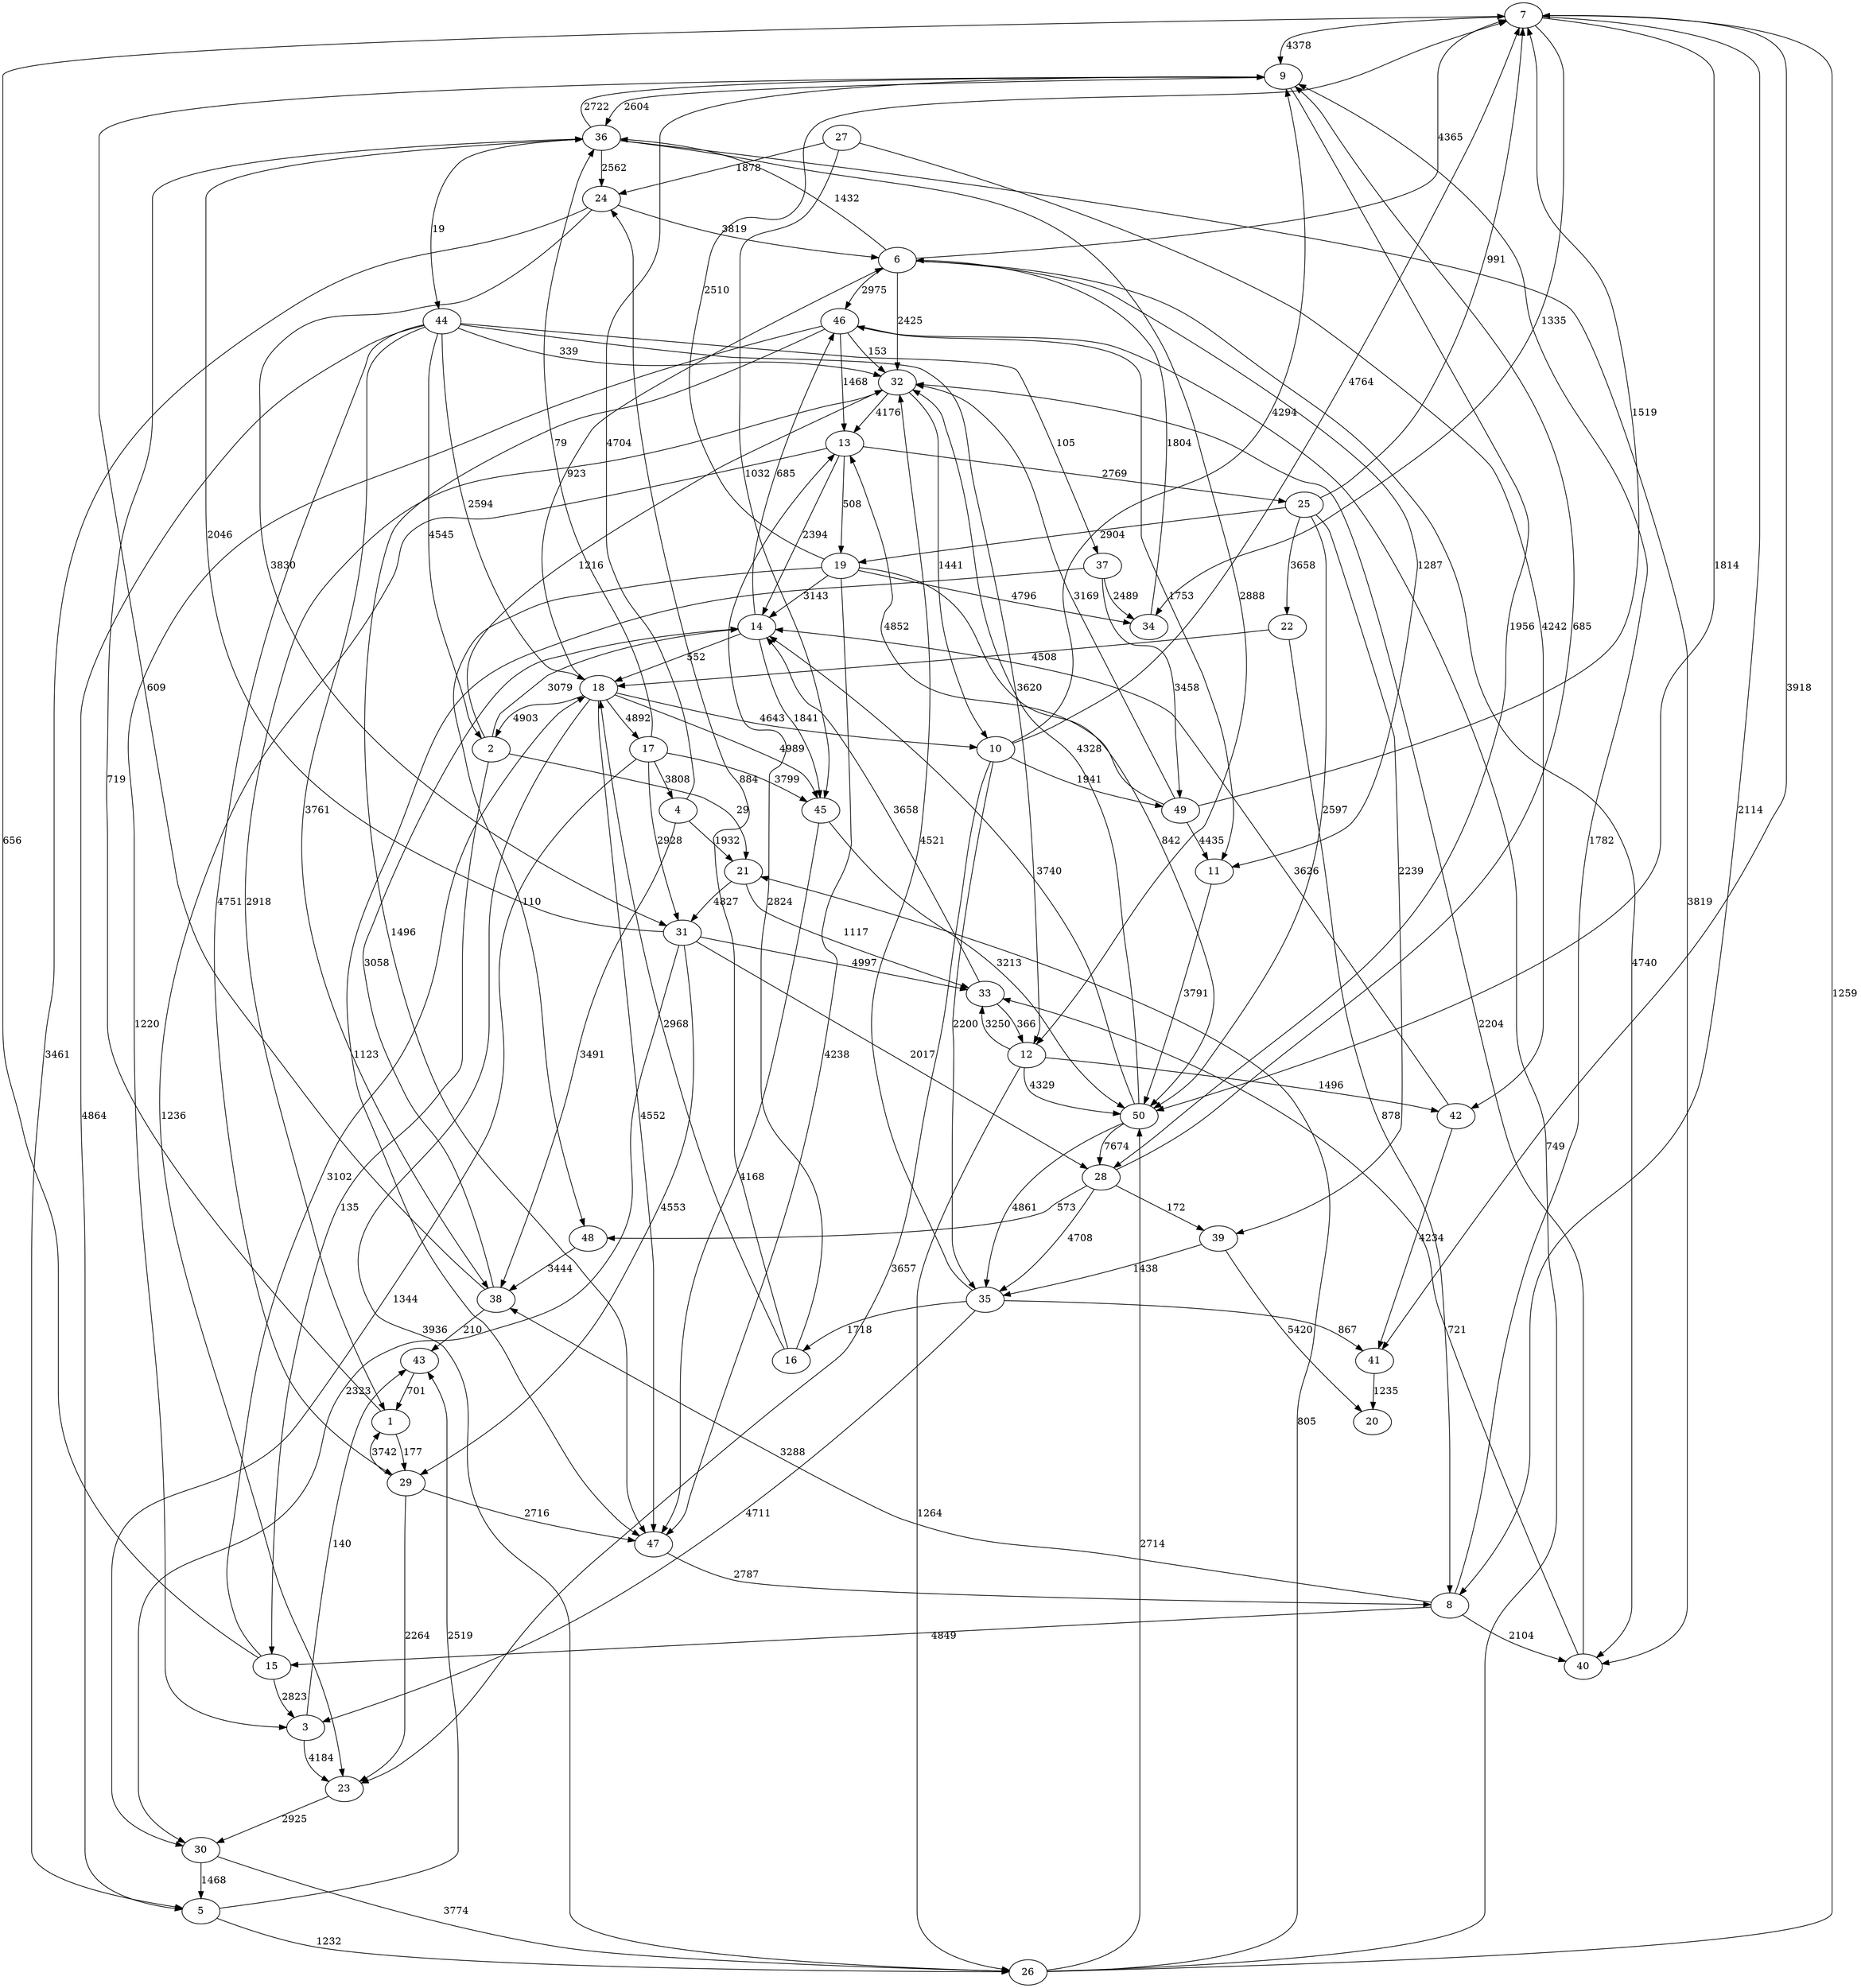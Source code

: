strict digraph  {
	7 -> 9	 [label=4378];
	7 -> 8	 [label=2114];
	7 -> 50	 [label=1814];
	7 -> 41	 [label=3918];
	7 -> 34	 [label=1335];
	9 -> 36	 [label=2604];
	9 -> 28	 [label=1956];
	8 -> 9	 [label=1782];
	8 -> 15	 [label=4849];
	8 -> 40	 [label=2104];
	8 -> 38	 [label=3288];
	50 -> 28	 [label=7674];
	50 -> 32	 [label=4328];
	50 -> 14	 [label=3740];
	50 -> 35	 [label=4861];
	41 -> 20	 [label=1235];
	34 -> 6	 [label=1804];
	36 -> 9	 [label=2722];
	36 -> 44	 [label=19];
	36 -> 40	 [label=3819];
	36 -> 12	 [label=2888];
	36 -> 24	 [label=2562];
	28 -> 9	 [label=685];
	28 -> 35	 [label=4708];
	28 -> 39	 [label=172];
	28 -> 48	 [label=573];
	49 -> 7	 [label=1519];
	49 -> 11	 [label=4435];
	49 -> 32	 [label=3169];
	49 -> 13	 [label=4852];
	11 -> 50	 [label=3791];
	32 -> 13	 [label=4176];
	32 -> 10	 [label=1441];
	32 -> 1	 [label=2918];
	13 -> 14	 [label=2394];
	13 -> 23	 [label=1236];
	13 -> 19	 [label=508];
	13 -> 25	 [label=2769];
	2 -> 32	 [label=1216];
	2 -> 21	 [label=29];
	2 -> 15	 [label=135];
	2 -> 14	 [label=3079];
	21 -> 33	 [label=1117];
	21 -> 31	 [label=4827];
	15 -> 7	 [label=656];
	15 -> 18	 [label=3102];
	15 -> 3	 [label=2823];
	14 -> 18	 [label=552];
	14 -> 45	 [label=1841];
	14 -> 46	 [label=685];
	10 -> 7	 [label=4764];
	10 -> 9	 [label=4294];
	10 -> 49	 [label=1941];
	10 -> 35	 [label=2200];
	10 -> 23	 [label=3657];
	1 -> 36	 [label=719];
	1 -> 29	 [label=177];
	44 -> 32	 [label=339];
	44 -> 2	 [label=4545];
	44 -> 12	 [label=3620];
	44 -> 5	 [label=4864];
	44 -> 29	 [label=4751];
	44 -> 18	 [label=2594];
	44 -> 38	 [label=3761];
	44 -> 37	 [label=105];
	40 -> 32	 [label=2204];
	40 -> 33	 [label=721];
	12 -> 50	 [label=4329];
	12 -> 33	 [label=3250];
	12 -> 26	 [label=1264];
	12 -> 42	 [label=1496];
	24 -> 5	 [label=3461];
	24 -> 6	 [label=3819];
	24 -> 31	 [label=3830];
	5 -> 43	 [label=2519];
	5 -> 26	 [label=1232];
	29 -> 1	 [label=3742];
	29 -> 47	 [label=2716];
	29 -> 23	 [label=2264];
	18 -> 2	 [label=4903];
	18 -> 10	 [label=4643];
	18 -> 45	 [label=4989];
	18 -> 47	 [label=4552];
	18 -> 6	 [label=923];
	18 -> 26	 [label=3936];
	18 -> 17	 [label=4892];
	38 -> 9	 [label=609];
	38 -> 14	 [label=3058];
	38 -> 43	 [label=210];
	37 -> 34	 [label=2489];
	37 -> 49	 [label=3458];
	37 -> 47	 [label=1123];
	45 -> 50	 [label=3213];
	45 -> 47	 [label=4168];
	47 -> 8	 [label=2787];
	35 -> 41	 [label=867];
	35 -> 32	 [label=4521];
	35 -> 3	 [label=4711];
	35 -> 16	 [label=1718];
	33 -> 14	 [label=3658];
	33 -> 12	 [label=366];
	6 -> 7	 [label=4365];
	6 -> 36	 [label=1432];
	6 -> 11	 [label=1287];
	6 -> 32	 [label=2425];
	6 -> 40	 [label=4740];
	6 -> 46	 [label=2975];
	46 -> 11	 [label=1753];
	46 -> 32	 [label=153];
	46 -> 13	 [label=1468];
	46 -> 47	 [label=1496];
	46 -> 3	 [label=1220];
	43 -> 1	 [label=701];
	31 -> 36	 [label=2046];
	31 -> 28	 [label=2017];
	31 -> 29	 [label=4553];
	31 -> 33	 [label=4997];
	31 -> 30	 [label=2323];
	26 -> 7	 [label=1259];
	26 -> 50	 [label=2714];
	26 -> 21	 [label=805];
	26 -> 46	 [label=749];
	23 -> 30	 [label=2925];
	19 -> 7	 [label=2510];
	19 -> 50	 [label=842];
	19 -> 34	 [label=4796];
	19 -> 14	 [label=3143];
	19 -> 47	 [label=4238];
	19 -> 48	 [label=110];
	25 -> 7	 [label=991];
	25 -> 50	 [label=2597];
	25 -> 19	 [label=2904];
	25 -> 39	 [label=2239];
	25 -> 22	 [label=3658];
	30 -> 5	 [label=1468];
	30 -> 26	 [label=3774];
	3 -> 43	 [label=140];
	3 -> 23	 [label=4184];
	17 -> 36	 [label=79];
	17 -> 45	 [label=3799];
	17 -> 31	 [label=2928];
	17 -> 30	 [label=1344];
	17 -> 4	 [label=3808];
	4 -> 9	 [label=4704];
	4 -> 21	 [label=1932];
	4 -> 38	 [label=3491];
	39 -> 35	 [label=1438];
	39 -> 20	 [label=5420];
	48 -> 38	 [label=3444];
	22 -> 8	 [label=878];
	22 -> 18	 [label=4508];
	42 -> 41	 [label=4234];
	42 -> 14	 [label=3626];
	27 -> 24	 [label=1878];
	27 -> 45	 [label=1032];
	27 -> 42	 [label=4242];
	16 -> 13	 [label=2824];
	16 -> 24	 [label=884];
	16 -> 18	 [label=2968];
}
